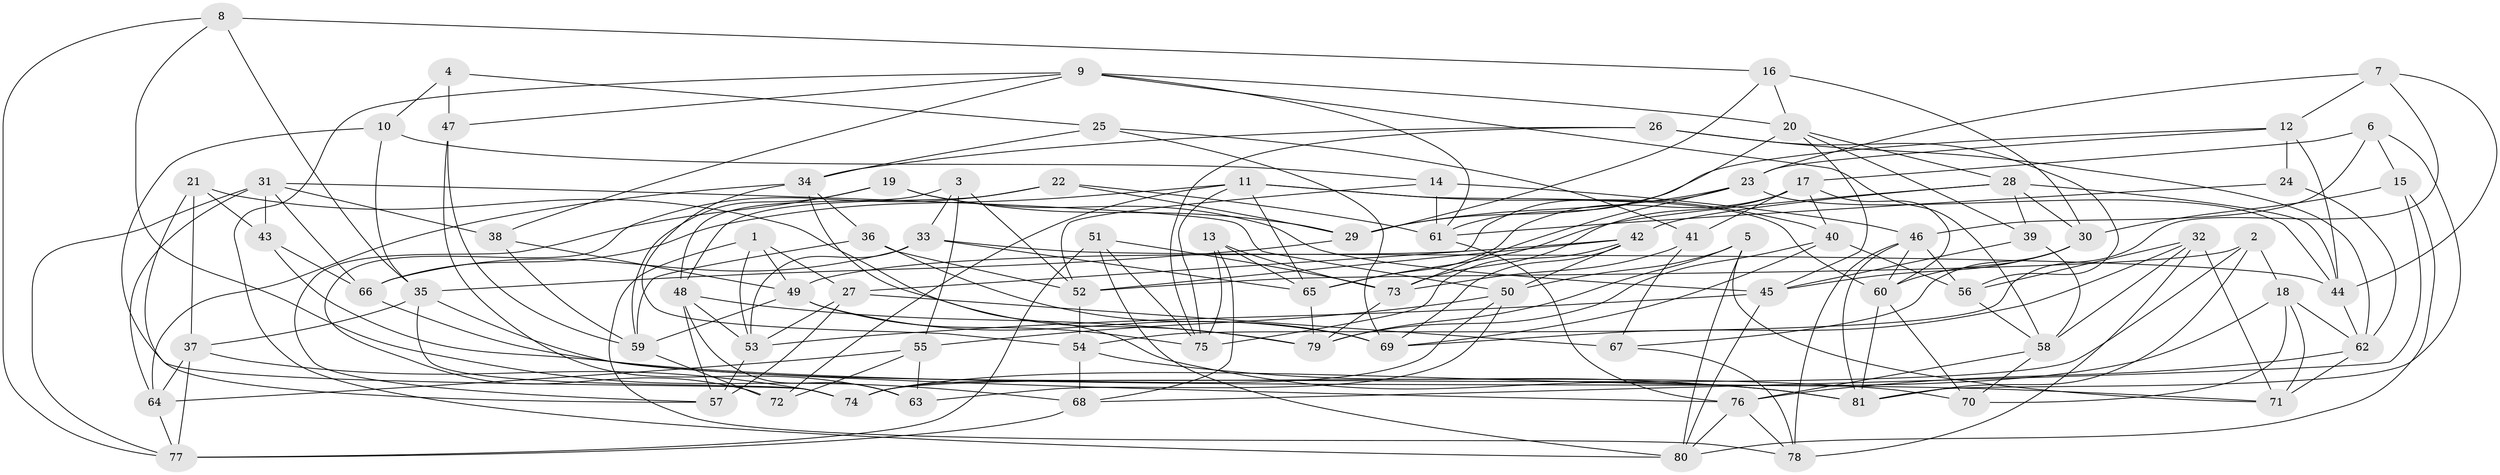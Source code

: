 // original degree distribution, {4: 1.0}
// Generated by graph-tools (version 1.1) at 2025/38/03/04/25 23:38:14]
// undirected, 81 vertices, 204 edges
graph export_dot {
  node [color=gray90,style=filled];
  1;
  2;
  3;
  4;
  5;
  6;
  7;
  8;
  9;
  10;
  11;
  12;
  13;
  14;
  15;
  16;
  17;
  18;
  19;
  20;
  21;
  22;
  23;
  24;
  25;
  26;
  27;
  28;
  29;
  30;
  31;
  32;
  33;
  34;
  35;
  36;
  37;
  38;
  39;
  40;
  41;
  42;
  43;
  44;
  45;
  46;
  47;
  48;
  49;
  50;
  51;
  52;
  53;
  54;
  55;
  56;
  57;
  58;
  59;
  60;
  61;
  62;
  63;
  64;
  65;
  66;
  67;
  68;
  69;
  70;
  71;
  72;
  73;
  74;
  75;
  76;
  77;
  78;
  79;
  80;
  81;
  1 -- 27 [weight=1.0];
  1 -- 49 [weight=1.0];
  1 -- 53 [weight=1.0];
  1 -- 78 [weight=1.0];
  2 -- 18 [weight=1.0];
  2 -- 52 [weight=1.0];
  2 -- 74 [weight=1.0];
  2 -- 81 [weight=1.0];
  3 -- 33 [weight=1.0];
  3 -- 48 [weight=1.0];
  3 -- 52 [weight=1.0];
  3 -- 55 [weight=1.0];
  4 -- 10 [weight=1.0];
  4 -- 25 [weight=1.0];
  4 -- 47 [weight=2.0];
  5 -- 50 [weight=1.0];
  5 -- 71 [weight=1.0];
  5 -- 79 [weight=1.0];
  5 -- 80 [weight=1.0];
  6 -- 15 [weight=1.0];
  6 -- 17 [weight=1.0];
  6 -- 46 [weight=1.0];
  6 -- 81 [weight=1.0];
  7 -- 12 [weight=1.0];
  7 -- 23 [weight=1.0];
  7 -- 44 [weight=1.0];
  7 -- 54 [weight=1.0];
  8 -- 16 [weight=1.0];
  8 -- 35 [weight=1.0];
  8 -- 68 [weight=1.0];
  8 -- 77 [weight=1.0];
  9 -- 20 [weight=1.0];
  9 -- 38 [weight=1.0];
  9 -- 47 [weight=1.0];
  9 -- 58 [weight=1.0];
  9 -- 61 [weight=1.0];
  9 -- 80 [weight=1.0];
  10 -- 14 [weight=1.0];
  10 -- 35 [weight=1.0];
  10 -- 74 [weight=1.0];
  11 -- 40 [weight=1.0];
  11 -- 60 [weight=1.0];
  11 -- 65 [weight=1.0];
  11 -- 66 [weight=1.0];
  11 -- 72 [weight=1.0];
  11 -- 75 [weight=1.0];
  12 -- 23 [weight=1.0];
  12 -- 24 [weight=2.0];
  12 -- 29 [weight=1.0];
  12 -- 44 [weight=1.0];
  13 -- 65 [weight=1.0];
  13 -- 68 [weight=1.0];
  13 -- 73 [weight=1.0];
  13 -- 75 [weight=1.0];
  14 -- 46 [weight=1.0];
  14 -- 52 [weight=1.0];
  14 -- 61 [weight=1.0];
  15 -- 30 [weight=1.0];
  15 -- 68 [weight=1.0];
  15 -- 80 [weight=1.0];
  16 -- 20 [weight=1.0];
  16 -- 29 [weight=1.0];
  16 -- 30 [weight=1.0];
  17 -- 40 [weight=1.0];
  17 -- 41 [weight=1.0];
  17 -- 60 [weight=1.0];
  17 -- 65 [weight=1.0];
  17 -- 73 [weight=1.0];
  18 -- 62 [weight=1.0];
  18 -- 70 [weight=1.0];
  18 -- 71 [weight=2.0];
  18 -- 74 [weight=1.0];
  19 -- 29 [weight=1.0];
  19 -- 45 [weight=1.0];
  19 -- 57 [weight=1.0];
  19 -- 59 [weight=1.0];
  20 -- 28 [weight=1.0];
  20 -- 39 [weight=1.0];
  20 -- 45 [weight=1.0];
  20 -- 61 [weight=1.0];
  21 -- 37 [weight=1.0];
  21 -- 43 [weight=1.0];
  21 -- 57 [weight=1.0];
  21 -- 79 [weight=1.0];
  22 -- 29 [weight=1.0];
  22 -- 48 [weight=1.0];
  22 -- 61 [weight=1.0];
  22 -- 72 [weight=1.0];
  23 -- 27 [weight=1.0];
  23 -- 29 [weight=1.0];
  23 -- 44 [weight=1.0];
  23 -- 73 [weight=1.0];
  24 -- 61 [weight=1.0];
  24 -- 62 [weight=1.0];
  25 -- 34 [weight=1.0];
  25 -- 41 [weight=1.0];
  25 -- 69 [weight=1.0];
  26 -- 34 [weight=1.0];
  26 -- 56 [weight=1.0];
  26 -- 62 [weight=1.0];
  26 -- 75 [weight=1.0];
  27 -- 53 [weight=1.0];
  27 -- 57 [weight=2.0];
  27 -- 67 [weight=1.0];
  28 -- 30 [weight=1.0];
  28 -- 39 [weight=1.0];
  28 -- 42 [weight=1.0];
  28 -- 44 [weight=1.0];
  28 -- 65 [weight=1.0];
  29 -- 35 [weight=1.0];
  30 -- 45 [weight=1.0];
  30 -- 60 [weight=1.0];
  30 -- 67 [weight=1.0];
  31 -- 38 [weight=1.0];
  31 -- 43 [weight=1.0];
  31 -- 50 [weight=1.0];
  31 -- 64 [weight=1.0];
  31 -- 66 [weight=1.0];
  31 -- 77 [weight=1.0];
  32 -- 56 [weight=1.0];
  32 -- 58 [weight=1.0];
  32 -- 69 [weight=1.0];
  32 -- 71 [weight=1.0];
  32 -- 78 [weight=2.0];
  33 -- 44 [weight=1.0];
  33 -- 53 [weight=1.0];
  33 -- 65 [weight=1.0];
  33 -- 66 [weight=2.0];
  34 -- 36 [weight=1.0];
  34 -- 54 [weight=1.0];
  34 -- 64 [weight=1.0];
  34 -- 81 [weight=1.0];
  35 -- 37 [weight=1.0];
  35 -- 74 [weight=1.0];
  35 -- 76 [weight=1.0];
  36 -- 52 [weight=1.0];
  36 -- 59 [weight=1.0];
  36 -- 69 [weight=1.0];
  37 -- 64 [weight=2.0];
  37 -- 74 [weight=1.0];
  37 -- 77 [weight=1.0];
  38 -- 49 [weight=1.0];
  38 -- 59 [weight=1.0];
  39 -- 45 [weight=1.0];
  39 -- 58 [weight=1.0];
  40 -- 56 [weight=2.0];
  40 -- 69 [weight=1.0];
  40 -- 79 [weight=1.0];
  41 -- 67 [weight=1.0];
  41 -- 73 [weight=1.0];
  42 -- 49 [weight=1.0];
  42 -- 50 [weight=1.0];
  42 -- 52 [weight=1.0];
  42 -- 69 [weight=1.0];
  42 -- 75 [weight=1.0];
  43 -- 66 [weight=1.0];
  43 -- 71 [weight=1.0];
  44 -- 62 [weight=1.0];
  45 -- 53 [weight=1.0];
  45 -- 80 [weight=1.0];
  46 -- 56 [weight=1.0];
  46 -- 60 [weight=1.0];
  46 -- 78 [weight=1.0];
  46 -- 81 [weight=1.0];
  47 -- 59 [weight=1.0];
  47 -- 63 [weight=2.0];
  48 -- 53 [weight=1.0];
  48 -- 57 [weight=1.0];
  48 -- 63 [weight=1.0];
  48 -- 79 [weight=1.0];
  49 -- 59 [weight=1.0];
  49 -- 69 [weight=1.0];
  49 -- 75 [weight=1.0];
  50 -- 55 [weight=1.0];
  50 -- 63 [weight=1.0];
  50 -- 74 [weight=1.0];
  51 -- 73 [weight=1.0];
  51 -- 75 [weight=1.0];
  51 -- 77 [weight=1.0];
  51 -- 80 [weight=1.0];
  52 -- 54 [weight=1.0];
  53 -- 57 [weight=1.0];
  54 -- 68 [weight=2.0];
  54 -- 81 [weight=1.0];
  55 -- 63 [weight=2.0];
  55 -- 64 [weight=1.0];
  55 -- 72 [weight=1.0];
  56 -- 58 [weight=1.0];
  58 -- 70 [weight=1.0];
  58 -- 76 [weight=1.0];
  59 -- 72 [weight=1.0];
  60 -- 70 [weight=1.0];
  60 -- 81 [weight=1.0];
  61 -- 76 [weight=1.0];
  62 -- 71 [weight=1.0];
  62 -- 76 [weight=1.0];
  64 -- 77 [weight=1.0];
  65 -- 79 [weight=1.0];
  66 -- 70 [weight=1.0];
  67 -- 78 [weight=1.0];
  68 -- 77 [weight=1.0];
  73 -- 79 [weight=1.0];
  76 -- 78 [weight=1.0];
  76 -- 80 [weight=1.0];
}
